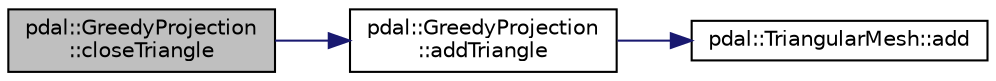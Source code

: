 digraph "pdal::GreedyProjection::closeTriangle"
{
  edge [fontname="Helvetica",fontsize="10",labelfontname="Helvetica",labelfontsize="10"];
  node [fontname="Helvetica",fontsize="10",shape=record];
  rankdir="LR";
  Node1 [label="pdal::GreedyProjection\l::closeTriangle",height=0.2,width=0.4,color="black", fillcolor="grey75", style="filled", fontcolor="black"];
  Node1 -> Node2 [color="midnightblue",fontsize="10",style="solid",fontname="Helvetica"];
  Node2 [label="pdal::GreedyProjection\l::addTriangle",height=0.2,width=0.4,color="black", fillcolor="white", style="filled",URL="$classpdal_1_1GreedyProjection.html#a1da3fd3f7cc21955e8a27be058d9bf16"];
  Node2 -> Node3 [color="midnightblue",fontsize="10",style="solid",fontname="Helvetica"];
  Node3 [label="pdal::TriangularMesh::add",height=0.2,width=0.4,color="black", fillcolor="white", style="filled",URL="$classpdal_1_1TriangularMesh.html#a4d4b493d02275fb49413500e29975802"];
}
